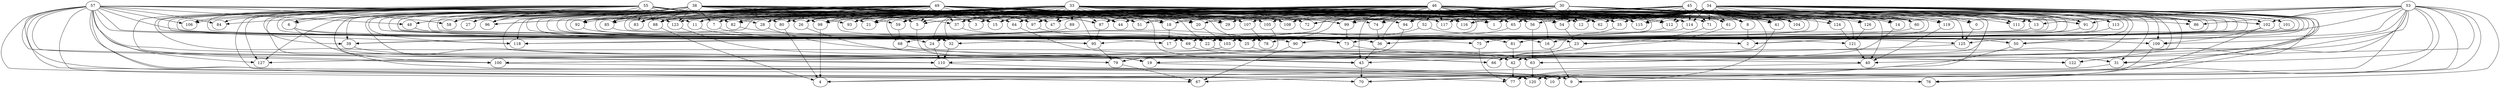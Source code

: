 digraph G {
    57 -> 70;
    55 -> 70;
    43 -> 70;
    50 -> 70;
    53 -> 70;
    57 -> 43;
    46 -> 43;
    41 -> 43;
    36 -> 43;
    33 -> 43;
    46 -> 36;
    30 -> 36;
    74 -> 36;
    48 -> 36;
    45 -> 36;
    57 -> 48;
    33 -> 48;
    57 -> 58;
    38 -> 58;
    34 -> 58;
    49 -> 58;
    34 -> 74;
    49 -> 74;
    46 -> 74;
    30 -> 41;
    45 -> 41;
    38 -> 41;
    34 -> 41;
    49 -> 41;
    30 -> 104;
    46 -> 104;
    49 -> 104;
    34 -> 104;
    45 -> 104;
    61 -> 66;
    38 -> 66;
    68 -> 66;
    23 -> 66;
    33 -> 68;
    59 -> 68;
    45 -> 68;
    38 -> 1;
    30 -> 1;
    34 -> 1;
    46 -> 1;
    49 -> 1;
    33 -> 59;
    34 -> 59;
    49 -> 59;
    30 -> 59;
    38 -> 59;
    60 -> 23;
    33 -> 23;
    54 -> 23;
    71 -> 23;
    34 -> 71;
    46 -> 71;
    45 -> 71;
    33 -> 71;
    49 -> 71;
    45 -> 60;
    34 -> 60;
    46 -> 60;
    49 -> 60;
    30 -> 60;
    30 -> 54;
    45 -> 54;
    46 -> 54;
    49 -> 54;
    55 -> 54;
    46 -> 62;
    49 -> 62;
    33 -> 62;
    30 -> 62;
    34 -> 62;
    45 -> 61;
    46 -> 61;
    34 -> 61;
    33 -> 61;
    49 -> 61;
    34 -> 50;
    45 -> 50;
    57 -> 50;
    52 -> 50;
    46 -> 52;
    49 -> 27;
    38 -> 27;
    55 -> 27;
    33 -> 27;
    53 -> 120;
    6 -> 120;
    63 -> 120;
    31 -> 120;
    57 -> 120;
    22 -> 31;
    25 -> 31;
    34 -> 31;
    53 -> 31;
    45 -> 31;
    53 -> 25;
    33 -> 25;
    55 -> 25;
    49 -> 25;
    52 -> 25;
    49 -> 22;
    33 -> 22;
    46 -> 22;
    92 -> 22;
    34 -> 22;
    30 -> 92;
    38 -> 92;
    55 -> 92;
    49 -> 92;
    33 -> 92;
    30 -> 15;
    38 -> 15;
    33 -> 15;
    49 -> 15;
    46 -> 15;
    14 -> 63;
    69 -> 63;
    56 -> 63;
    55 -> 63;
    53 -> 63;
    65 -> 69;
    49 -> 69;
    45 -> 65;
    55 -> 65;
    33 -> 65;
    46 -> 65;
    34 -> 65;
    34 -> 12;
    46 -> 12;
    33 -> 12;
    38 -> 12;
    30 -> 12;
    30 -> 14;
    38 -> 14;
    46 -> 14;
    34 -> 14;
    45 -> 14;
    45 -> 56;
    38 -> 56;
    46 -> 56;
    34 -> 56;
    49 -> 56;
    30 -> 117;
    34 -> 117;
    33 -> 117;
    57 -> 117;
    46 -> 117;
    38 -> 6;
    55 -> 6;
    53 -> 9;
    30 -> 9;
    19 -> 9;
    16 -> 9;
    57 -> 9;
    35 -> 19;
    53 -> 19;
    26 -> 19;
    5 -> 19;
    39 -> 19;
    33 -> 5;
    34 -> 5;
    45 -> 5;
    55 -> 5;
    49 -> 5;
    55 -> 3;
    34 -> 3;
    33 -> 3;
    46 -> 3;
    38 -> 3;
    55 -> 39;
    38 -> 39;
    33 -> 39;
    13 -> 39;
    46 -> 13;
    45 -> 13;
    53 -> 13;
    46 -> 35;
    45 -> 35;
    38 -> 35;
    33 -> 35;
    34 -> 35;
    49 -> 26;
    33 -> 26;
    55 -> 26;
    46 -> 26;
    45 -> 26;
    38 -> 2;
    8 -> 2;
    113 -> 2;
    55 -> 2;
    30 -> 2;
    45 -> 113;
    38 -> 21;
    46 -> 21;
    33 -> 21;
    34 -> 21;
    49 -> 21;
    45 -> 8;
    34 -> 8;
    46 -> 8;
    33 -> 8;
    49 -> 8;
    55 -> 47;
    34 -> 47;
    45 -> 47;
    49 -> 47;
    33 -> 47;
    46 -> 16;
    53 -> 16;
    6 -> 16;
    33 -> 72;
    49 -> 72;
    34 -> 72;
    30 -> 72;
    75 -> 77;
    42 -> 77;
    53 -> 77;
    30 -> 77;
    57 -> 77;
    34 -> 42;
    49 -> 42;
    64 -> 42;
    81 -> 42;
    30 -> 42;
    45 -> 81;
    34 -> 81;
    37 -> 81;
    82 -> 81;
    45 -> 37;
    49 -> 37;
    46 -> 37;
    33 -> 37;
    55 -> 37;
    49 -> 82;
    55 -> 82;
    33 -> 82;
    34 -> 82;
    46 -> 83;
    33 -> 83;
    55 -> 83;
    49 -> 83;
    38 -> 83;
    34 -> 64;
    33 -> 64;
    45 -> 64;
    55 -> 64;
    38 -> 64;
    49 -> 44;
    33 -> 44;
    55 -> 44;
    46 -> 44;
    45 -> 44;
    46 -> 17;
    38 -> 17;
    18 -> 17;
    55 -> 17;
    34 -> 17;
    55 -> 18;
    45 -> 18;
    33 -> 18;
    49 -> 18;
    46 -> 18;
    85 -> 75;
    91 -> 75;
    49 -> 85;
    46 -> 85;
    45 -> 85;
    38 -> 85;
    55 -> 85;
    46 -> 91;
    53 -> 91;
    55 -> 91;
    45 -> 91;
    34 -> 91;
    57 -> 84;
    55 -> 84;
    38 -> 84;
    30 -> 111;
    34 -> 111;
    46 -> 111;
    53 -> 111;
    57 -> 106;
    55 -> 106;
    38 -> 106;
    34 -> 86;
    46 -> 86;
    45 -> 86;
    53 -> 86;
    90 -> 67;
    79 -> 67;
    53 -> 67;
    57 -> 67;
    55 -> 79;
    94 -> 79;
    57 -> 79;
    95 -> 79;
    45 -> 79;
    87 -> 95;
    46 -> 95;
    49 -> 95;
    55 -> 95;
    33 -> 95;
    55 -> 96;
    46 -> 96;
    38 -> 96;
    49 -> 96;
    30 -> 96;
    33 -> 87;
    30 -> 87;
    46 -> 87;
    49 -> 87;
    38 -> 87;
    57 -> 94;
    30 -> 94;
    34 -> 94;
    49 -> 94;
    46 -> 94;
    28 -> 122;
    45 -> 122;
    73 -> 122;
    34 -> 122;
    97 -> 73;
    99 -> 73;
    38 -> 73;
    30 -> 73;
    101 -> 73;
    34 -> 101;
    55 -> 97;
    33 -> 97;
    30 -> 97;
    34 -> 97;
    49 -> 97;
    34 -> 99;
    46 -> 99;
    30 -> 99;
    33 -> 99;
    49 -> 99;
    55 -> 28;
    30 -> 28;
    46 -> 28;
    33 -> 28;
    49 -> 28;
    38 -> 93;
    30 -> 93;
    33 -> 93;
    46 -> 93;
    49 -> 93;
    38 -> 90;
    102 -> 90;
    34 -> 102;
    46 -> 102;
    45 -> 102;
    53 -> 102;
    100 -> 10;
    109 -> 10;
    55 -> 100;
    38 -> 100;
    103 -> 100;
    105 -> 100;
    57 -> 100;
    20 -> 103;
    11 -> 103;
    34 -> 103;
    45 -> 20;
    46 -> 20;
    33 -> 20;
    55 -> 20;
    49 -> 20;
    45 -> 51;
    46 -> 51;
    33 -> 51;
    55 -> 51;
    49 -> 51;
    33 -> 11;
    49 -> 11;
    45 -> 11;
    55 -> 11;
    107 -> 78;
    7 -> 78;
    34 -> 78;
    38 -> 107;
    46 -> 107;
    49 -> 107;
    45 -> 107;
    33 -> 107;
    46 -> 29;
    45 -> 29;
    33 -> 29;
    49 -> 29;
    38 -> 29;
    45 -> 7;
    38 -> 7;
    33 -> 7;
    49 -> 7;
    34 -> 105;
    45 -> 105;
    38 -> 105;
    55 -> 105;
    49 -> 108;
    46 -> 108;
    30 -> 108;
    33 -> 108;
    53 -> 109;
    38 -> 109;
    45 -> 109;
    57 -> 109;
    102 -> 109;
    57 -> 76;
    102 -> 76;
    53 -> 76;
    110 -> 76;
    38 -> 110;
    45 -> 110;
    32 -> 110;
    24 -> 110;
    57 -> 110;
    112 -> 32;
    33 -> 32;
    114 -> 32;
    49 -> 32;
    55 -> 32;
    45 -> 114;
    34 -> 114;
    46 -> 114;
    33 -> 114;
    38 -> 114;
    38 -> 112;
    46 -> 112;
    34 -> 112;
    45 -> 112;
    49 -> 112;
    34 -> 115;
    33 -> 115;
    46 -> 115;
    38 -> 115;
    45 -> 115;
    34 -> 24;
    33 -> 24;
    49 -> 24;
    46 -> 24;
    6 -> 24;
    30 -> 116;
    46 -> 116;
    33 -> 116;
    55 -> 116;
    34 -> 116;
    98 -> 4;
    80 -> 4;
    88 -> 4;
    34 -> 4;
    40 -> 4;
    38 -> 80;
    33 -> 80;
    49 -> 80;
    45 -> 80;
    46 -> 80;
    89 -> 118;
    49 -> 118;
    38 -> 118;
    55 -> 118;
    45 -> 118;
    33 -> 89;
    30 -> 40;
    119 -> 40;
    53 -> 40;
    121 -> 40;
    123 -> 40;
    30 -> 121;
    124 -> 121;
    57 -> 121;
    126 -> 121;
    45 -> 124;
    46 -> 124;
    33 -> 126;
    34 -> 126;
    46 -> 119;
    45 -> 119;
    46 -> 123;
    38 -> 123;
    45 -> 123;
    57 -> 123;
    38 -> 98;
    30 -> 98;
    49 -> 98;
    33 -> 98;
    45 -> 98;
    49 -> 88;
    46 -> 88;
    55 -> 88;
    38 -> 88;
    45 -> 88;
    125 -> 127;
    38 -> 127;
    55 -> 127;
    57 -> 127;
    49 -> 125;
    30 -> 125;
    34 -> 125;
    0 -> 125;
    45 -> 0;
    46 -> 0;
}
